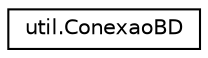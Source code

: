 digraph "Graphical Class Hierarchy"
{
  edge [fontname="Helvetica",fontsize="10",labelfontname="Helvetica",labelfontsize="10"];
  node [fontname="Helvetica",fontsize="10",shape=record];
  rankdir="LR";
  Node0 [label="util.ConexaoBD",height=0.2,width=0.4,color="black", fillcolor="white", style="filled",URL="$classutil_1_1_conexao_b_d.html"];
}
